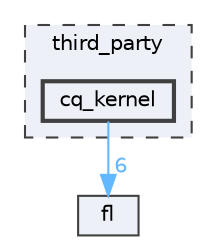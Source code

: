digraph "third_party/cq_kernel"
{
 // INTERACTIVE_SVG=YES
 // LATEX_PDF_SIZE
  bgcolor="transparent";
  edge [fontname=Helvetica,fontsize=10,labelfontname=Helvetica,labelfontsize=10];
  node [fontname=Helvetica,fontsize=10,shape=box,height=0.2,width=0.4];
  compound=true
  subgraph clusterdir_c30bdf76ce759a4eae8387be42921388 {
    graph [ bgcolor="#edf0f7", pencolor="grey25", label="third_party", fontname=Helvetica,fontsize=10 style="filled,dashed", URL="dir_c30bdf76ce759a4eae8387be42921388.html",tooltip=""]
  dir_c23718cd009cf675cffaf984d81a2fb9 [label="cq_kernel", fillcolor="#edf0f7", color="grey25", style="filled,bold", URL="dir_c23718cd009cf675cffaf984d81a2fb9.html",tooltip=""];
  }
  dir_4d1829fa9bd13d7db71e765b2707b248 [label="fl", fillcolor="#edf0f7", color="grey25", style="filled", URL="dir_4d1829fa9bd13d7db71e765b2707b248.html",tooltip=""];
  dir_c23718cd009cf675cffaf984d81a2fb9->dir_4d1829fa9bd13d7db71e765b2707b248 [headlabel="6", labeldistance=1.5 headhref="dir_000025_000042.html" href="dir_000025_000042.html" color="steelblue1" fontcolor="steelblue1"];
}

